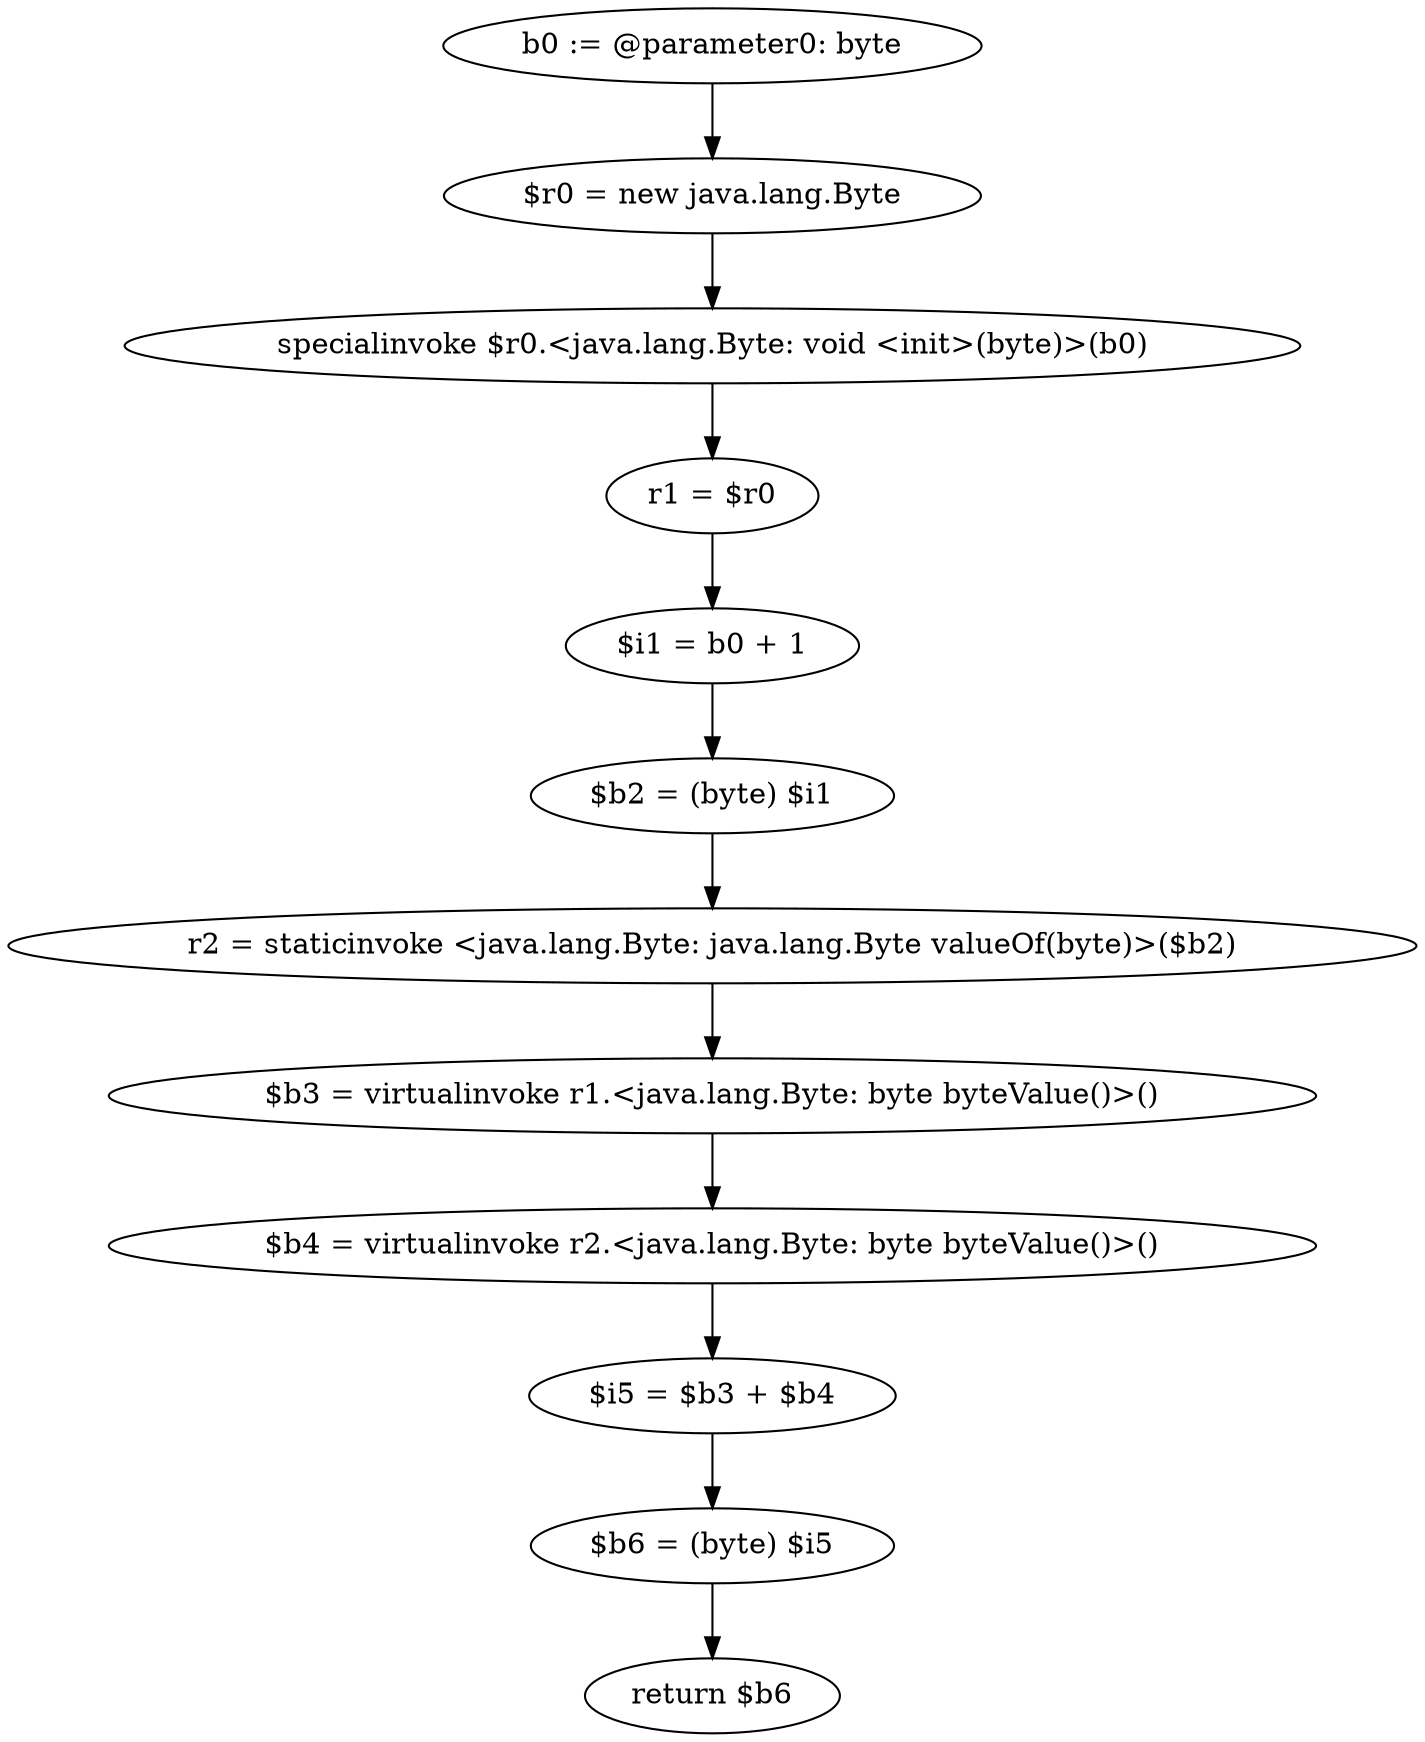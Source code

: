 digraph "unitGraph" {
    "b0 := @parameter0: byte"
    "$r0 = new java.lang.Byte"
    "specialinvoke $r0.<java.lang.Byte: void <init>(byte)>(b0)"
    "r1 = $r0"
    "$i1 = b0 + 1"
    "$b2 = (byte) $i1"
    "r2 = staticinvoke <java.lang.Byte: java.lang.Byte valueOf(byte)>($b2)"
    "$b3 = virtualinvoke r1.<java.lang.Byte: byte byteValue()>()"
    "$b4 = virtualinvoke r2.<java.lang.Byte: byte byteValue()>()"
    "$i5 = $b3 + $b4"
    "$b6 = (byte) $i5"
    "return $b6"
    "b0 := @parameter0: byte"->"$r0 = new java.lang.Byte";
    "$r0 = new java.lang.Byte"->"specialinvoke $r0.<java.lang.Byte: void <init>(byte)>(b0)";
    "specialinvoke $r0.<java.lang.Byte: void <init>(byte)>(b0)"->"r1 = $r0";
    "r1 = $r0"->"$i1 = b0 + 1";
    "$i1 = b0 + 1"->"$b2 = (byte) $i1";
    "$b2 = (byte) $i1"->"r2 = staticinvoke <java.lang.Byte: java.lang.Byte valueOf(byte)>($b2)";
    "r2 = staticinvoke <java.lang.Byte: java.lang.Byte valueOf(byte)>($b2)"->"$b3 = virtualinvoke r1.<java.lang.Byte: byte byteValue()>()";
    "$b3 = virtualinvoke r1.<java.lang.Byte: byte byteValue()>()"->"$b4 = virtualinvoke r2.<java.lang.Byte: byte byteValue()>()";
    "$b4 = virtualinvoke r2.<java.lang.Byte: byte byteValue()>()"->"$i5 = $b3 + $b4";
    "$i5 = $b3 + $b4"->"$b6 = (byte) $i5";
    "$b6 = (byte) $i5"->"return $b6";
}

